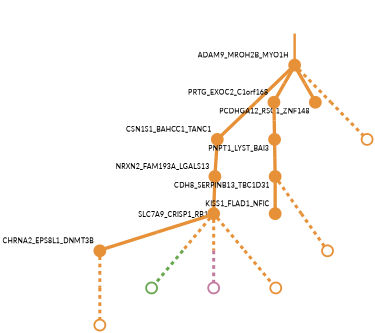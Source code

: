 strict digraph  {
graph[splines=false]; nodesep=0.7; rankdir=TB; ranksep=0.6; forcelabels=true; dpi=600; size=2.5;
0 [color="#e69138ff", fillcolor="#e69138ff", fixedsize=true, fontname=Lato, fontsize="12pt", height="0.25", label="", penwidth=3, shape=circle, style=filled, xlabel=ADAM9_MROH2B_MYO1H];
1 [color="#e69138ff", fillcolor="#e69138ff", fixedsize=true, fontname=Lato, fontsize="12pt", height="0.25", label="", penwidth=3, shape=circle, style=filled, xlabel=CSN1S1_BAHCC1_TANC1];
2 [color="#e69138ff", fillcolor="#e69138ff", fixedsize=true, fontname=Lato, fontsize="12pt", height="0.25", label="", penwidth=3, shape=circle, style=filled, xlabel=PRTG_EXOC2_C1orf168];
6 [color="#e69138ff", fillcolor="#e69138ff", fixedsize=true, fontname=Lato, fontsize="12pt", height="0.25", label="", penwidth=3, shape=circle, style=filled, xlabel=PCDHGA12_RSG1_ZNF148];
12 [color="#e69138ff", fillcolor="#e69138ff", fixedsize=true, fontname=Lato, fontsize="12pt", height="0.25", label="", penwidth=3, shape=circle, style=solid, xlabel=""];
5 [color="#e69138ff", fillcolor="#e69138ff", fixedsize=true, fontname=Lato, fontsize="12pt", height="0.25", label="", penwidth=3, shape=circle, style=filled, xlabel=NRXN2_FAM193A_LGALS13];
3 [color="#e69138ff", fillcolor="#e69138ff", fixedsize=true, fontname=Lato, fontsize="12pt", height="0.25", label="", penwidth=3, shape=circle, style=filled, xlabel=PNPT1_LYST_BAI3];
4 [color="#e69138ff", fillcolor="#e69138ff", fixedsize=true, fontname=Lato, fontsize="12pt", height="0.25", label="", penwidth=3, shape=circle, style=filled, xlabel=CDH8_SERPINB13_TBC1D31];
8 [color="#e69138ff", fillcolor="#e69138ff", fixedsize=true, fontname=Lato, fontsize="12pt", height="0.25", label="", penwidth=3, shape=circle, style=filled, xlabel=KISS1_FLAD1_NFIC];
13 [color="#e69138ff", fillcolor="#e69138ff", fixedsize=true, fontname=Lato, fontsize="12pt", height="0.25", label="", penwidth=3, shape=circle, style=solid, xlabel=""];
9 [color="#e69138ff", fillcolor="#e69138ff", fixedsize=true, fontname=Lato, fontsize="12pt", height="0.25", label="", penwidth=3, shape=circle, style=filled, xlabel=SLC7A9_CRISP1_RB1];
7 [color="#e69138ff", fillcolor="#e69138ff", fixedsize=true, fontname=Lato, fontsize="12pt", height="0.25", label="", penwidth=3, shape=circle, style=filled, xlabel=CHRNA2_EPS8L1_DNMT3B];
14 [color="#e69138ff", fillcolor="#e69138ff", fixedsize=true, fontname=Lato, fontsize="12pt", height="0.25", label="", penwidth=3, shape=circle, style=solid, xlabel=""];
10 [color="#6aa84fff", fillcolor="#6aa84fff", fixedsize=true, fontname=Lato, fontsize="12pt", height="0.25", label="", penwidth=3, shape=circle, style=solid, xlabel=""];
11 [color="#c27ba0ff", fillcolor="#c27ba0ff", fixedsize=true, fontname=Lato, fontsize="12pt", height="0.25", label="", penwidth=3, shape=circle, style=solid, xlabel=""];
15 [color="#e69138ff", fillcolor="#e69138ff", fixedsize=true, fontname=Lato, fontsize="12pt", height="0.25", label="", penwidth=3, shape=circle, style=solid, xlabel=""];
normal [label="", penwidth=3, style=invis, xlabel=ADAM9_MROH2B_MYO1H];
0 -> 1  [arrowsize=0, color="#e69138ff;0.5:#e69138ff", minlen="2.0", penwidth="5.5", style=solid];
0 -> 2  [arrowsize=0, color="#e69138ff;0.5:#e69138ff", minlen="1.7999998331069946", penwidth="5.5", style=solid];
0 -> 6  [arrowsize=0, color="#e69138ff;0.5:#e69138ff", minlen="1.399999976158142", penwidth="5.5", style=solid];
0 -> 12  [arrowsize=0, color="#e69138ff;0.5:#e69138ff", minlen="2.0", penwidth=5, style=dashed];
1 -> 5  [arrowsize=0, color="#e69138ff;0.5:#e69138ff", minlen="1.399999976158142", penwidth="5.5", style=solid];
2 -> 3  [arrowsize=0, color="#e69138ff;0.5:#e69138ff", minlen="1.5999999046325684", penwidth="5.5", style=solid];
5 -> 9  [arrowsize=0, color="#e69138ff;0.5:#e69138ff", minlen="1.0", penwidth="5.5", style=solid];
3 -> 4  [arrowsize=0, color="#e69138ff;0.5:#e69138ff", minlen="1.5999999046325684", penwidth="5.5", style=solid];
4 -> 8  [arrowsize=0, color="#e69138ff;0.5:#e69138ff", minlen="1.399999976158142", penwidth="5.5", style=solid];
4 -> 13  [arrowsize=0, color="#e69138ff;0.5:#e69138ff", minlen="2.0", penwidth=5, style=dashed];
9 -> 7  [arrowsize=0, color="#e69138ff;0.5:#e69138ff", minlen="1.399999976158142", penwidth="5.5", style=solid];
9 -> 10  [arrowsize=0, color="#e69138ff;0.5:#6aa84fff", minlen="2.0", penwidth=5, style=dashed];
9 -> 11  [arrowsize=0, color="#e69138ff;0.5:#c27ba0ff", minlen="2.0", penwidth=5, style=dashed];
9 -> 15  [arrowsize=0, color="#e69138ff;0.5:#e69138ff", minlen="2.0", penwidth=5, style=dashed];
7 -> 14  [arrowsize=0, color="#e69138ff;0.5:#e69138ff", minlen="2.0", penwidth=5, style=dashed];
normal -> 0  [arrowsize=0, color="#e69138ff", label="", penwidth=4, style=solid];
}
